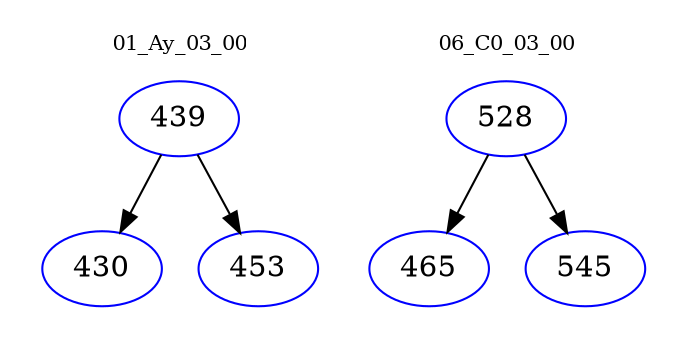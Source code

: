 digraph{
subgraph cluster_0 {
color = white
label = "01_Ay_03_00";
fontsize=10;
T0_439 [label="439", color="blue"]
T0_439 -> T0_430 [color="black"]
T0_430 [label="430", color="blue"]
T0_439 -> T0_453 [color="black"]
T0_453 [label="453", color="blue"]
}
subgraph cluster_1 {
color = white
label = "06_C0_03_00";
fontsize=10;
T1_528 [label="528", color="blue"]
T1_528 -> T1_465 [color="black"]
T1_465 [label="465", color="blue"]
T1_528 -> T1_545 [color="black"]
T1_545 [label="545", color="blue"]
}
}
